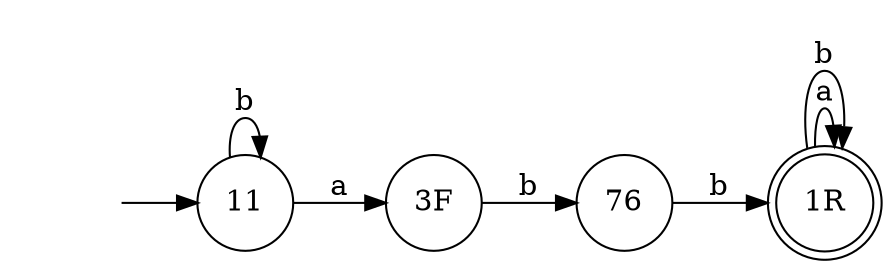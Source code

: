 digraph {
	graph [rankdir=LR]
	node [shape=circle]
	11
	node [shape=circle]
	"3F"
	node [shape=circle]
	76
	node [shape=doublecircle]
	"1R"
	node [shape=none]
	""
	"" -> 11
	11 -> "3F" [label=a]
	11 -> 11 [label=b]
	"3F" -> 76 [label=b]
	76 -> "1R" [label=b]
	"1R" -> "1R" [label=a]
	"1R" -> "1R" [label=b]
}
